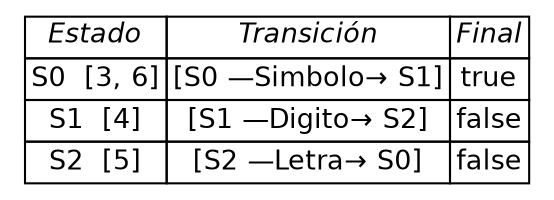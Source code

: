  digraph G {
 node [label="\N" fontsize=13 shape=plaintext fontname = "helvetica"];
 Foo [label=<
<table border="0" cellborder="1" cellspacing="0">
  <tr><td><i>Estado</i></td><td><i>Transición</i></td><td><i>Final</i></td></tr>
<tr><td>S0  [3, 6]</td><td>[S0 —Simbolo→ S1]</td><td>true</td></tr>
<tr><td>S1  [4]</td><td>[S1 —Digito→ S2]</td><td>false</td></tr>
<tr><td>S2  [5]</td><td>[S2 —Letra→ S0]</td><td>false</td></tr>
</table>>];
} 